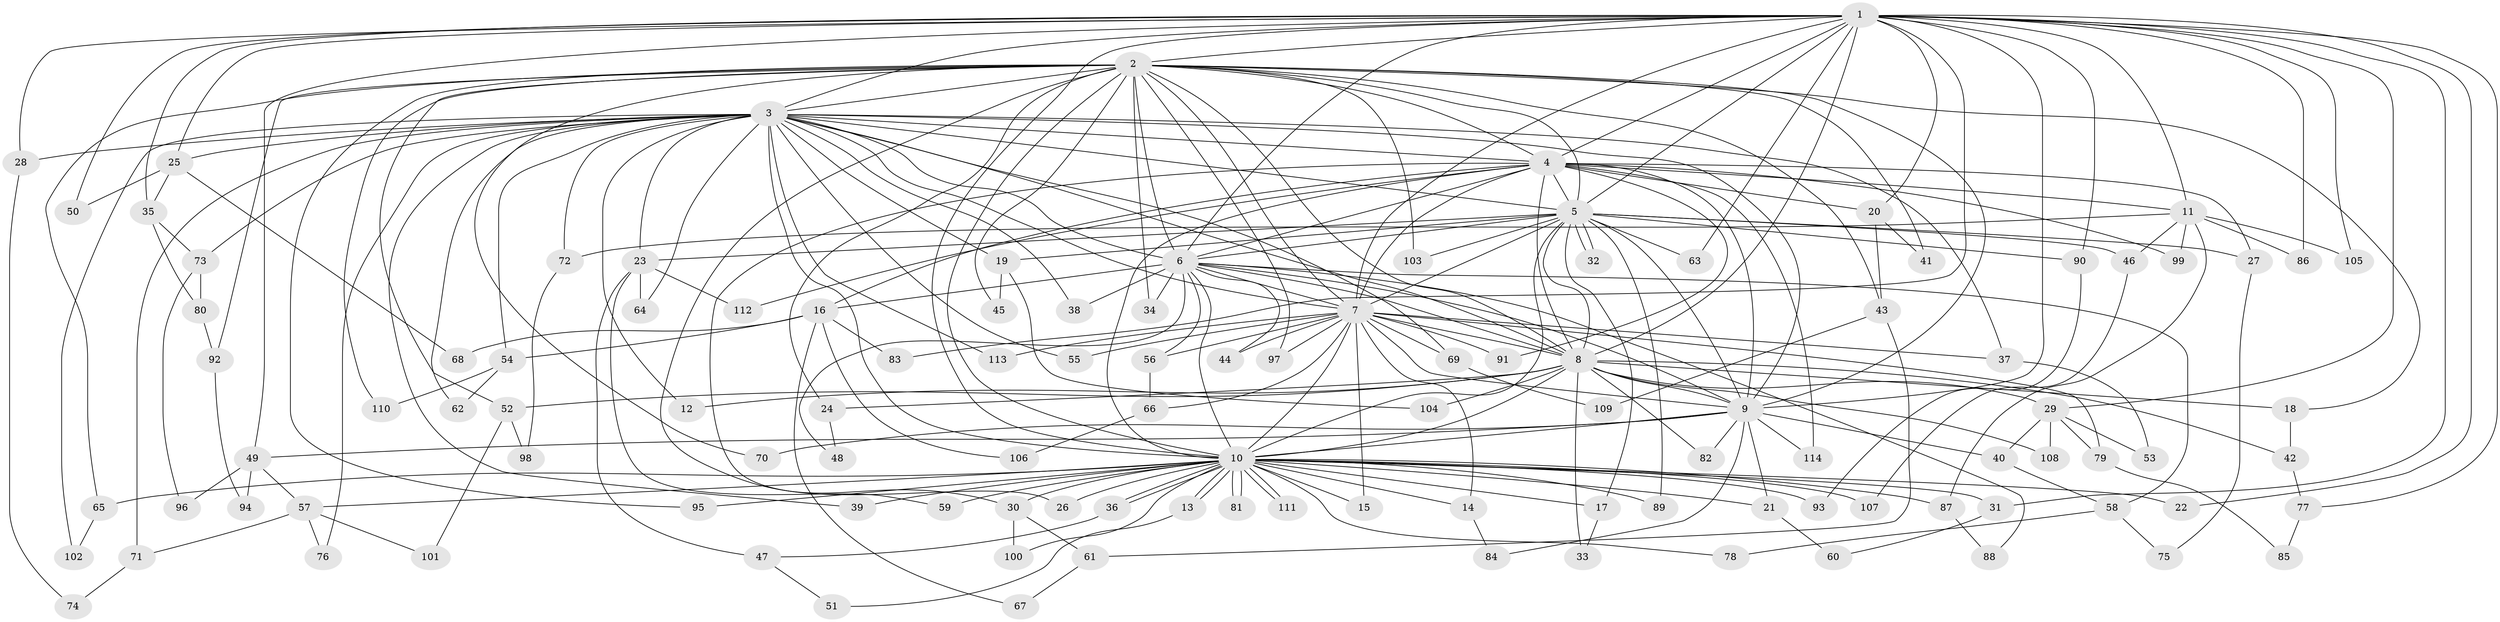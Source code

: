 // Generated by graph-tools (version 1.1) at 2025/49/03/09/25 03:49:39]
// undirected, 114 vertices, 253 edges
graph export_dot {
graph [start="1"]
  node [color=gray90,style=filled];
  1;
  2;
  3;
  4;
  5;
  6;
  7;
  8;
  9;
  10;
  11;
  12;
  13;
  14;
  15;
  16;
  17;
  18;
  19;
  20;
  21;
  22;
  23;
  24;
  25;
  26;
  27;
  28;
  29;
  30;
  31;
  32;
  33;
  34;
  35;
  36;
  37;
  38;
  39;
  40;
  41;
  42;
  43;
  44;
  45;
  46;
  47;
  48;
  49;
  50;
  51;
  52;
  53;
  54;
  55;
  56;
  57;
  58;
  59;
  60;
  61;
  62;
  63;
  64;
  65;
  66;
  67;
  68;
  69;
  70;
  71;
  72;
  73;
  74;
  75;
  76;
  77;
  78;
  79;
  80;
  81;
  82;
  83;
  84;
  85;
  86;
  87;
  88;
  89;
  90;
  91;
  92;
  93;
  94;
  95;
  96;
  97;
  98;
  99;
  100;
  101;
  102;
  103;
  104;
  105;
  106;
  107;
  108;
  109;
  110;
  111;
  112;
  113;
  114;
  1 -- 2;
  1 -- 3;
  1 -- 4;
  1 -- 5;
  1 -- 6;
  1 -- 7;
  1 -- 8;
  1 -- 9;
  1 -- 10;
  1 -- 11;
  1 -- 20;
  1 -- 22;
  1 -- 25;
  1 -- 28;
  1 -- 29;
  1 -- 31;
  1 -- 35;
  1 -- 49;
  1 -- 50;
  1 -- 63;
  1 -- 77;
  1 -- 83;
  1 -- 86;
  1 -- 90;
  1 -- 105;
  2 -- 3;
  2 -- 4;
  2 -- 5;
  2 -- 6;
  2 -- 7;
  2 -- 8;
  2 -- 9;
  2 -- 10;
  2 -- 18;
  2 -- 24;
  2 -- 30;
  2 -- 34;
  2 -- 41;
  2 -- 43;
  2 -- 45;
  2 -- 52;
  2 -- 65;
  2 -- 70;
  2 -- 92;
  2 -- 95;
  2 -- 97;
  2 -- 103;
  2 -- 110;
  3 -- 4;
  3 -- 5;
  3 -- 6;
  3 -- 7;
  3 -- 8;
  3 -- 9;
  3 -- 10;
  3 -- 12;
  3 -- 19;
  3 -- 23;
  3 -- 25;
  3 -- 28;
  3 -- 37;
  3 -- 38;
  3 -- 39;
  3 -- 54;
  3 -- 55;
  3 -- 62;
  3 -- 64;
  3 -- 69;
  3 -- 71;
  3 -- 72;
  3 -- 73;
  3 -- 76;
  3 -- 102;
  3 -- 113;
  4 -- 5;
  4 -- 6;
  4 -- 7;
  4 -- 8;
  4 -- 9;
  4 -- 10;
  4 -- 11;
  4 -- 16;
  4 -- 20;
  4 -- 26;
  4 -- 27;
  4 -- 91;
  4 -- 99;
  4 -- 112;
  4 -- 114;
  5 -- 6;
  5 -- 7;
  5 -- 8;
  5 -- 9;
  5 -- 10;
  5 -- 17;
  5 -- 19;
  5 -- 23;
  5 -- 27;
  5 -- 32;
  5 -- 32;
  5 -- 46;
  5 -- 63;
  5 -- 89;
  5 -- 90;
  5 -- 103;
  6 -- 7;
  6 -- 8;
  6 -- 9;
  6 -- 10;
  6 -- 16;
  6 -- 34;
  6 -- 38;
  6 -- 44;
  6 -- 48;
  6 -- 56;
  6 -- 58;
  6 -- 88;
  7 -- 8;
  7 -- 9;
  7 -- 10;
  7 -- 14;
  7 -- 15;
  7 -- 37;
  7 -- 44;
  7 -- 55;
  7 -- 56;
  7 -- 66;
  7 -- 69;
  7 -- 79;
  7 -- 91;
  7 -- 97;
  7 -- 113;
  8 -- 9;
  8 -- 10;
  8 -- 12;
  8 -- 18;
  8 -- 24;
  8 -- 29;
  8 -- 33;
  8 -- 42;
  8 -- 52;
  8 -- 82;
  8 -- 104;
  8 -- 108;
  9 -- 10;
  9 -- 21;
  9 -- 40;
  9 -- 49;
  9 -- 70;
  9 -- 82;
  9 -- 84;
  9 -- 114;
  10 -- 13;
  10 -- 13;
  10 -- 14;
  10 -- 15;
  10 -- 17;
  10 -- 21;
  10 -- 22;
  10 -- 26;
  10 -- 30;
  10 -- 31;
  10 -- 36;
  10 -- 36;
  10 -- 39;
  10 -- 57;
  10 -- 59;
  10 -- 65;
  10 -- 78;
  10 -- 81;
  10 -- 81;
  10 -- 87;
  10 -- 89;
  10 -- 93;
  10 -- 95;
  10 -- 100;
  10 -- 107;
  10 -- 111;
  10 -- 111;
  11 -- 46;
  11 -- 72;
  11 -- 86;
  11 -- 87;
  11 -- 99;
  11 -- 105;
  13 -- 51;
  14 -- 84;
  16 -- 54;
  16 -- 67;
  16 -- 68;
  16 -- 83;
  16 -- 106;
  17 -- 33;
  18 -- 42;
  19 -- 45;
  19 -- 104;
  20 -- 41;
  20 -- 43;
  21 -- 60;
  23 -- 47;
  23 -- 59;
  23 -- 64;
  23 -- 112;
  24 -- 48;
  25 -- 35;
  25 -- 50;
  25 -- 68;
  27 -- 75;
  28 -- 74;
  29 -- 40;
  29 -- 53;
  29 -- 79;
  29 -- 108;
  30 -- 61;
  30 -- 100;
  31 -- 60;
  35 -- 73;
  35 -- 80;
  36 -- 47;
  37 -- 53;
  40 -- 58;
  42 -- 77;
  43 -- 61;
  43 -- 109;
  46 -- 107;
  47 -- 51;
  49 -- 57;
  49 -- 94;
  49 -- 96;
  52 -- 98;
  52 -- 101;
  54 -- 62;
  54 -- 110;
  56 -- 66;
  57 -- 71;
  57 -- 76;
  57 -- 101;
  58 -- 75;
  58 -- 78;
  61 -- 67;
  65 -- 102;
  66 -- 106;
  69 -- 109;
  71 -- 74;
  72 -- 98;
  73 -- 80;
  73 -- 96;
  77 -- 85;
  79 -- 85;
  80 -- 92;
  87 -- 88;
  90 -- 93;
  92 -- 94;
}
